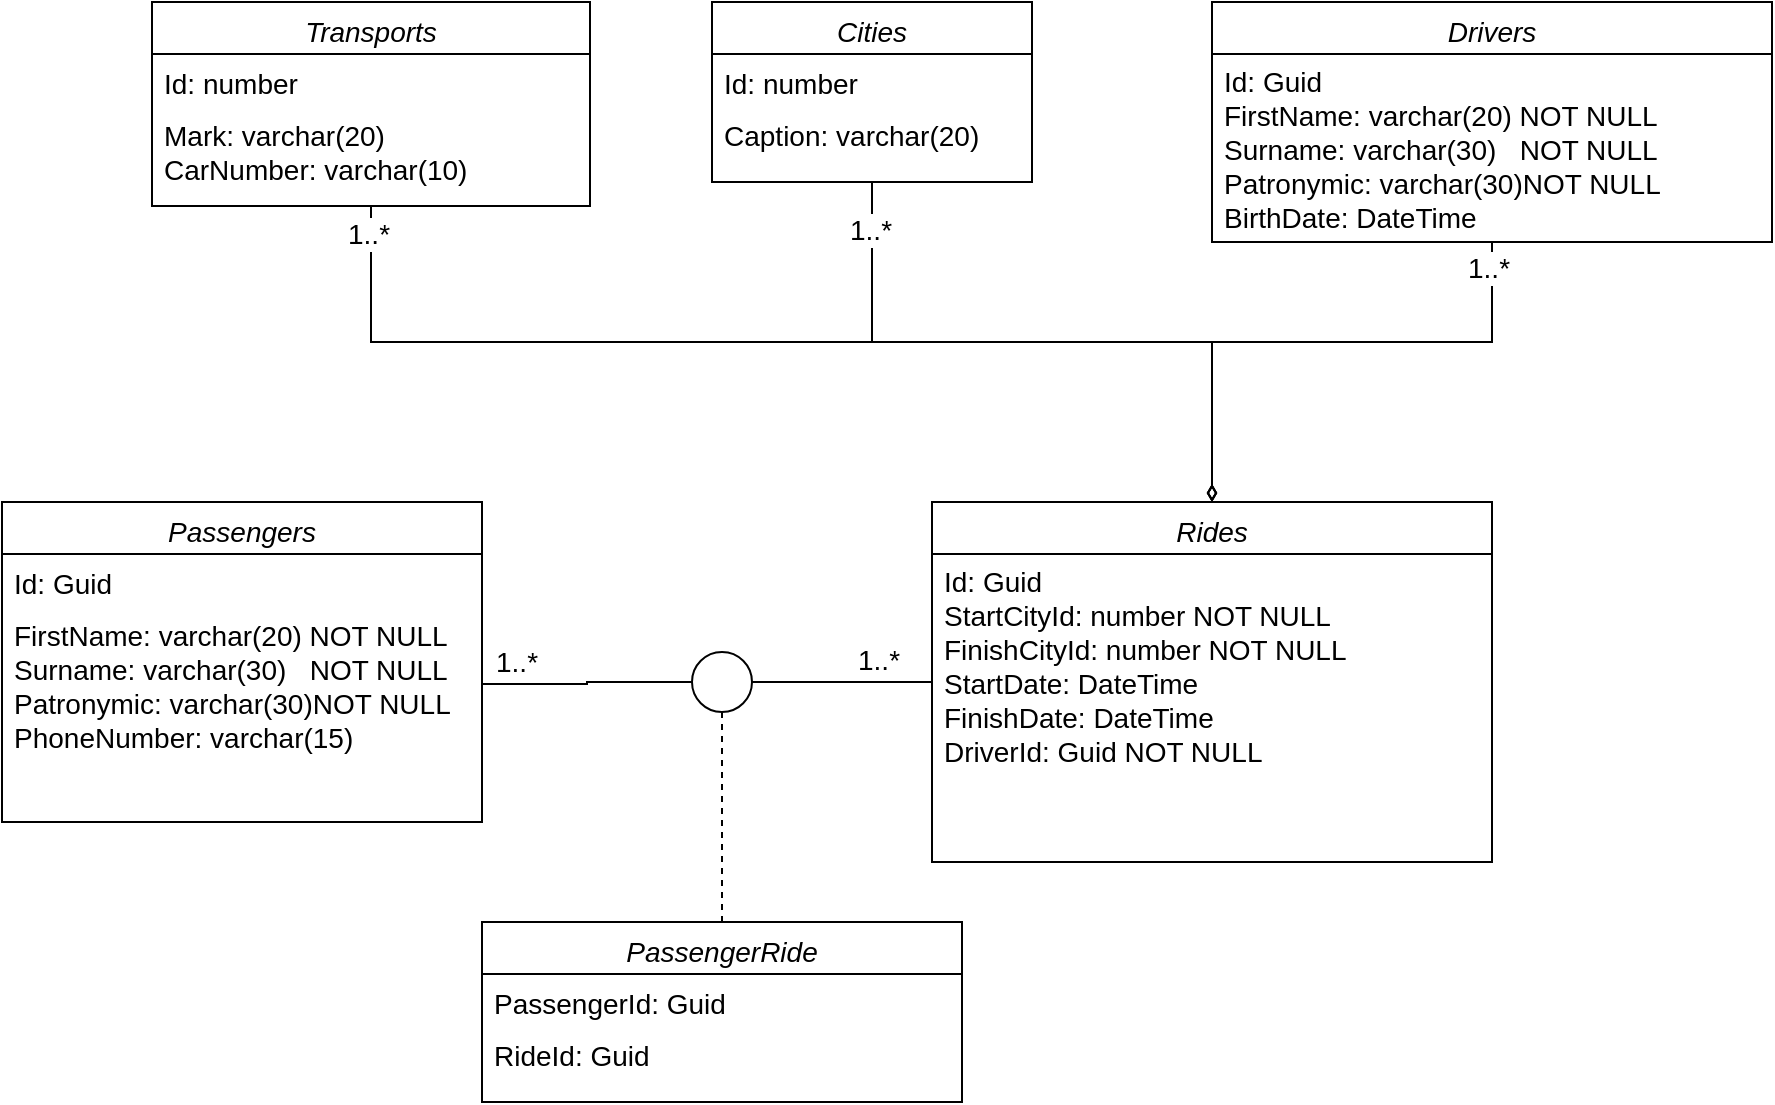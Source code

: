 <mxfile version="20.1.1" type="device"><diagram id="C5RBs43oDa-KdzZeNtuy" name="Page-1"><mxGraphModel dx="1621" dy="634" grid="0" gridSize="10" guides="1" tooltips="1" connect="1" arrows="1" fold="1" page="0" pageScale="1" pageWidth="827" pageHeight="1169" math="0" shadow="0"><root><mxCell id="WIyWlLk6GJQsqaUBKTNV-0"/><mxCell id="WIyWlLk6GJQsqaUBKTNV-1" parent="WIyWlLk6GJQsqaUBKTNV-0"/><mxCell id="zkfFHV4jXpPFQw0GAbJ--0" value="Cities" style="swimlane;fontStyle=2;align=center;verticalAlign=top;childLayout=stackLayout;horizontal=1;startSize=26;horizontalStack=0;resizeParent=1;resizeLast=0;collapsible=1;marginBottom=0;rounded=0;shadow=0;strokeWidth=1;fontSize=14;" parent="WIyWlLk6GJQsqaUBKTNV-1" vertex="1"><mxGeometry x="40" y="40" width="160" height="90" as="geometry"><mxRectangle x="40" y="70" width="160" height="26" as="alternateBounds"/></mxGeometry></mxCell><mxCell id="zkfFHV4jXpPFQw0GAbJ--1" value="Id: number    " style="text;align=left;verticalAlign=top;spacingLeft=4;spacingRight=4;overflow=hidden;rotatable=0;points=[[0,0.5],[1,0.5]];portConstraint=eastwest;fontSize=14;" parent="zkfFHV4jXpPFQw0GAbJ--0" vertex="1"><mxGeometry y="26" width="160" height="26" as="geometry"/></mxCell><mxCell id="zkfFHV4jXpPFQw0GAbJ--2" value="Caption: varchar(20)" style="text;align=left;verticalAlign=top;spacingLeft=4;spacingRight=4;overflow=hidden;rotatable=0;points=[[0,0.5],[1,0.5]];portConstraint=eastwest;rounded=0;shadow=0;html=0;fontSize=14;" parent="zkfFHV4jXpPFQw0GAbJ--0" vertex="1"><mxGeometry y="52" width="160" height="26" as="geometry"/></mxCell><mxCell id="Yrfh4adYRfJHeuTxA65o-31" style="edgeStyle=orthogonalEdgeStyle;rounded=0;orthogonalLoop=1;jettySize=auto;html=1;entryX=1;entryY=0.5;entryDx=0;entryDy=0;fontSize=14;endArrow=none;endFill=0;strokeColor=default;" edge="1" parent="WIyWlLk6GJQsqaUBKTNV-1" source="zkfFHV4jXpPFQw0GAbJ--13" target="Yrfh4adYRfJHeuTxA65o-24"><mxGeometry relative="1" as="geometry"/></mxCell><mxCell id="zkfFHV4jXpPFQw0GAbJ--13" value="Rides" style="swimlane;fontStyle=2;align=center;verticalAlign=top;childLayout=stackLayout;horizontal=1;startSize=26;horizontalStack=0;resizeParent=1;resizeLast=0;collapsible=1;marginBottom=0;rounded=0;shadow=0;strokeWidth=1;fontSize=14;" parent="WIyWlLk6GJQsqaUBKTNV-1" vertex="1"><mxGeometry x="150" y="290" width="280" height="180" as="geometry"><mxRectangle x="340" y="380" width="170" height="26" as="alternateBounds"/></mxGeometry></mxCell><mxCell id="zkfFHV4jXpPFQw0GAbJ--14" value="Id: Guid&#10;StartCityId: number NOT NULL&#10;FinishCityId: number NOT NULL&#10;StartDate: DateTime&#10;FinishDate: DateTime&#10;DriverId: Guid NOT NULL" style="text;align=left;verticalAlign=top;spacingLeft=4;spacingRight=4;overflow=hidden;rotatable=0;points=[[0,0.5],[1,0.5]];portConstraint=eastwest;fontSize=14;spacingTop=-1;" parent="zkfFHV4jXpPFQw0GAbJ--13" vertex="1"><mxGeometry y="26" width="280" height="104" as="geometry"/></mxCell><mxCell id="zkfFHV4jXpPFQw0GAbJ--16" value="" style="endArrow=diamondThin;endFill=0;shadow=0;strokeWidth=1;rounded=0;edgeStyle=elbowEdgeStyle;elbow=vertical;strokeColor=default;" parent="WIyWlLk6GJQsqaUBKTNV-1" source="zkfFHV4jXpPFQw0GAbJ--0" target="zkfFHV4jXpPFQw0GAbJ--13" edge="1"><mxGeometry width="160" relative="1" as="geometry"><mxPoint x="310" y="271" as="sourcePoint"/><mxPoint x="210" y="373" as="targetPoint"/></mxGeometry></mxCell><mxCell id="Yrfh4adYRfJHeuTxA65o-16" value="1..*" style="edgeLabel;html=1;align=center;verticalAlign=middle;resizable=0;points=[];fontSize=14;" vertex="1" connectable="0" parent="zkfFHV4jXpPFQw0GAbJ--16"><mxGeometry x="-0.855" y="-1" relative="1" as="geometry"><mxPoint as="offset"/></mxGeometry></mxCell><mxCell id="Yrfh4adYRfJHeuTxA65o-34" style="edgeStyle=orthogonalEdgeStyle;rounded=0;orthogonalLoop=1;jettySize=auto;html=1;fontSize=14;endArrow=diamondThin;endFill=0;strokeColor=default;" edge="1" parent="WIyWlLk6GJQsqaUBKTNV-1" source="Yrfh4adYRfJHeuTxA65o-2"><mxGeometry relative="1" as="geometry"><mxPoint x="290" y="290" as="targetPoint"/><Array as="points"><mxPoint x="430" y="210"/><mxPoint x="290" y="210"/></Array></mxGeometry></mxCell><mxCell id="Yrfh4adYRfJHeuTxA65o-35" value="1..*" style="edgeLabel;html=1;align=center;verticalAlign=middle;resizable=0;points=[];fontSize=14;" vertex="1" connectable="0" parent="Yrfh4adYRfJHeuTxA65o-34"><mxGeometry x="-0.904" y="-2" relative="1" as="geometry"><mxPoint as="offset"/></mxGeometry></mxCell><mxCell id="Yrfh4adYRfJHeuTxA65o-2" value="Drivers" style="swimlane;fontStyle=2;align=center;verticalAlign=top;childLayout=stackLayout;horizontal=1;startSize=26;horizontalStack=0;resizeParent=1;resizeLast=0;collapsible=1;marginBottom=0;rounded=0;shadow=0;strokeWidth=1;fontSize=14;" vertex="1" parent="WIyWlLk6GJQsqaUBKTNV-1"><mxGeometry x="290" y="40" width="280" height="120" as="geometry"><mxRectangle x="340" y="380" width="170" height="26" as="alternateBounds"/></mxGeometry></mxCell><mxCell id="Yrfh4adYRfJHeuTxA65o-3" value="Id: Guid&#10;FirstName: varchar(20) NOT NULL&#10;Surname: varchar(30)   NOT NULL&#10;Patronymic: varchar(30)NOT NULL&#10;BirthDate: DateTime" style="text;align=left;verticalAlign=top;spacingLeft=4;spacingRight=4;overflow=hidden;rotatable=0;points=[[0,0.5],[1,0.5]];portConstraint=eastwest;fontSize=14;spacingTop=-1;" vertex="1" parent="Yrfh4adYRfJHeuTxA65o-2"><mxGeometry y="26" width="280" height="94" as="geometry"/></mxCell><mxCell id="Yrfh4adYRfJHeuTxA65o-7" value="Passengers" style="swimlane;fontStyle=2;align=center;verticalAlign=top;childLayout=stackLayout;horizontal=1;startSize=26;horizontalStack=0;resizeParent=1;resizeLast=0;collapsible=1;marginBottom=0;rounded=0;shadow=0;strokeWidth=1;fontSize=14;" vertex="1" parent="WIyWlLk6GJQsqaUBKTNV-1"><mxGeometry x="-315" y="290" width="240" height="160" as="geometry"><mxRectangle x="40" y="70" width="160" height="26" as="alternateBounds"/></mxGeometry></mxCell><mxCell id="Yrfh4adYRfJHeuTxA65o-8" value="Id: Guid" style="text;align=left;verticalAlign=top;spacingLeft=4;spacingRight=4;overflow=hidden;rotatable=0;points=[[0,0.5],[1,0.5]];portConstraint=eastwest;fontSize=14;" vertex="1" parent="Yrfh4adYRfJHeuTxA65o-7"><mxGeometry y="26" width="240" height="26" as="geometry"/></mxCell><mxCell id="Yrfh4adYRfJHeuTxA65o-9" value="FirstName: varchar(20) NOT NULL&#10;Surname: varchar(30)   NOT NULL&#10;Patronymic: varchar(30)NOT NULL&#10;PhoneNumber: varchar(15)" style="text;align=left;verticalAlign=top;spacingLeft=4;spacingRight=4;overflow=hidden;rotatable=0;points=[[0,0.5],[1,0.5]];portConstraint=eastwest;rounded=0;shadow=0;html=0;fontSize=14;" vertex="1" parent="Yrfh4adYRfJHeuTxA65o-7"><mxGeometry y="52" width="240" height="78" as="geometry"/></mxCell><mxCell id="Yrfh4adYRfJHeuTxA65o-25" style="edgeStyle=orthogonalEdgeStyle;rounded=0;orthogonalLoop=1;jettySize=auto;html=1;exitX=0.5;exitY=0;exitDx=0;exitDy=0;entryX=0.5;entryY=1;entryDx=0;entryDy=0;fontSize=14;endArrow=none;endFill=0;strokeColor=default;dashed=1;" edge="1" parent="WIyWlLk6GJQsqaUBKTNV-1" source="Yrfh4adYRfJHeuTxA65o-10" target="Yrfh4adYRfJHeuTxA65o-24"><mxGeometry relative="1" as="geometry"/></mxCell><mxCell id="Yrfh4adYRfJHeuTxA65o-10" value="PassengerRide" style="swimlane;fontStyle=2;align=center;verticalAlign=top;childLayout=stackLayout;horizontal=1;startSize=26;horizontalStack=0;resizeParent=1;resizeLast=0;collapsible=1;marginBottom=0;rounded=0;shadow=0;strokeWidth=1;fontSize=14;" vertex="1" parent="WIyWlLk6GJQsqaUBKTNV-1"><mxGeometry x="-75" y="500" width="240" height="90" as="geometry"><mxRectangle x="40" y="70" width="160" height="26" as="alternateBounds"/></mxGeometry></mxCell><mxCell id="Yrfh4adYRfJHeuTxA65o-11" value="PassengerId: Guid" style="text;align=left;verticalAlign=top;spacingLeft=4;spacingRight=4;overflow=hidden;rotatable=0;points=[[0,0.5],[1,0.5]];portConstraint=eastwest;fontSize=14;" vertex="1" parent="Yrfh4adYRfJHeuTxA65o-10"><mxGeometry y="26" width="240" height="26" as="geometry"/></mxCell><mxCell id="Yrfh4adYRfJHeuTxA65o-12" value="RideId: Guid" style="text;align=left;verticalAlign=top;spacingLeft=4;spacingRight=4;overflow=hidden;rotatable=0;points=[[0,0.5],[1,0.5]];portConstraint=eastwest;rounded=0;shadow=0;html=0;fontSize=14;" vertex="1" parent="Yrfh4adYRfJHeuTxA65o-10"><mxGeometry y="52" width="240" height="28" as="geometry"/></mxCell><mxCell id="Yrfh4adYRfJHeuTxA65o-24" value="" style="ellipse;whiteSpace=wrap;html=1;fontSize=14;" vertex="1" parent="WIyWlLk6GJQsqaUBKTNV-1"><mxGeometry x="30" y="365" width="30" height="30" as="geometry"/></mxCell><mxCell id="Yrfh4adYRfJHeuTxA65o-26" style="edgeStyle=orthogonalEdgeStyle;rounded=0;orthogonalLoop=1;jettySize=auto;html=1;exitX=1;exitY=0.5;exitDx=0;exitDy=0;entryX=0;entryY=0.5;entryDx=0;entryDy=0;fontSize=14;endArrow=none;endFill=0;strokeColor=default;" edge="1" parent="WIyWlLk6GJQsqaUBKTNV-1" source="Yrfh4adYRfJHeuTxA65o-9" target="Yrfh4adYRfJHeuTxA65o-24"><mxGeometry relative="1" as="geometry"/></mxCell><mxCell id="Yrfh4adYRfJHeuTxA65o-32" value="1..*" style="edgeLabel;html=1;align=center;verticalAlign=middle;resizable=0;points=[];fontSize=14;" vertex="1" connectable="0" parent="Yrfh4adYRfJHeuTxA65o-26"><mxGeometry x="-0.827" y="-1" relative="1" as="geometry"><mxPoint x="8" y="-12" as="offset"/></mxGeometry></mxCell><mxCell id="Yrfh4adYRfJHeuTxA65o-33" value="1..*" style="edgeLabel;html=1;align=center;verticalAlign=middle;resizable=0;points=[];fontSize=14;" vertex="1" connectable="0" parent="WIyWlLk6GJQsqaUBKTNV-1"><mxGeometry x="-110" y="380" as="geometry"><mxPoint x="233" y="-11" as="offset"/></mxGeometry></mxCell><mxCell id="Yrfh4adYRfJHeuTxA65o-39" style="edgeStyle=orthogonalEdgeStyle;rounded=0;orthogonalLoop=1;jettySize=auto;html=1;entryX=0.5;entryY=0;entryDx=0;entryDy=0;fontSize=14;endArrow=diamondThin;endFill=0;strokeColor=default;" edge="1" parent="WIyWlLk6GJQsqaUBKTNV-1" source="Yrfh4adYRfJHeuTxA65o-36" target="zkfFHV4jXpPFQw0GAbJ--13"><mxGeometry relative="1" as="geometry"><Array as="points"><mxPoint x="-131" y="210"/><mxPoint x="290" y="210"/></Array></mxGeometry></mxCell><mxCell id="Yrfh4adYRfJHeuTxA65o-40" value="1..*" style="edgeLabel;html=1;align=center;verticalAlign=middle;resizable=0;points=[];fontSize=14;" vertex="1" connectable="0" parent="Yrfh4adYRfJHeuTxA65o-39"><mxGeometry x="-0.95" y="-2" relative="1" as="geometry"><mxPoint as="offset"/></mxGeometry></mxCell><mxCell id="Yrfh4adYRfJHeuTxA65o-36" value="Transports" style="swimlane;fontStyle=2;align=center;verticalAlign=top;childLayout=stackLayout;horizontal=1;startSize=26;horizontalStack=0;resizeParent=1;resizeLast=0;collapsible=1;marginBottom=0;rounded=0;shadow=0;strokeWidth=1;fontSize=14;" vertex="1" parent="WIyWlLk6GJQsqaUBKTNV-1"><mxGeometry x="-240" y="40" width="219" height="102" as="geometry"><mxRectangle x="40" y="70" width="160" height="26" as="alternateBounds"/></mxGeometry></mxCell><mxCell id="Yrfh4adYRfJHeuTxA65o-37" value="Id: number    " style="text;align=left;verticalAlign=top;spacingLeft=4;spacingRight=4;overflow=hidden;rotatable=0;points=[[0,0.5],[1,0.5]];portConstraint=eastwest;fontSize=14;" vertex="1" parent="Yrfh4adYRfJHeuTxA65o-36"><mxGeometry y="26" width="219" height="26" as="geometry"/></mxCell><mxCell id="Yrfh4adYRfJHeuTxA65o-38" value="Mark: varchar(20)&#10;CarNumber: varchar(10)" style="text;align=left;verticalAlign=top;spacingLeft=4;spacingRight=4;overflow=hidden;rotatable=0;points=[[0,0.5],[1,0.5]];portConstraint=eastwest;rounded=0;shadow=0;html=0;fontSize=14;" vertex="1" parent="Yrfh4adYRfJHeuTxA65o-36"><mxGeometry y="52" width="219" height="40" as="geometry"/></mxCell></root></mxGraphModel></diagram></mxfile>